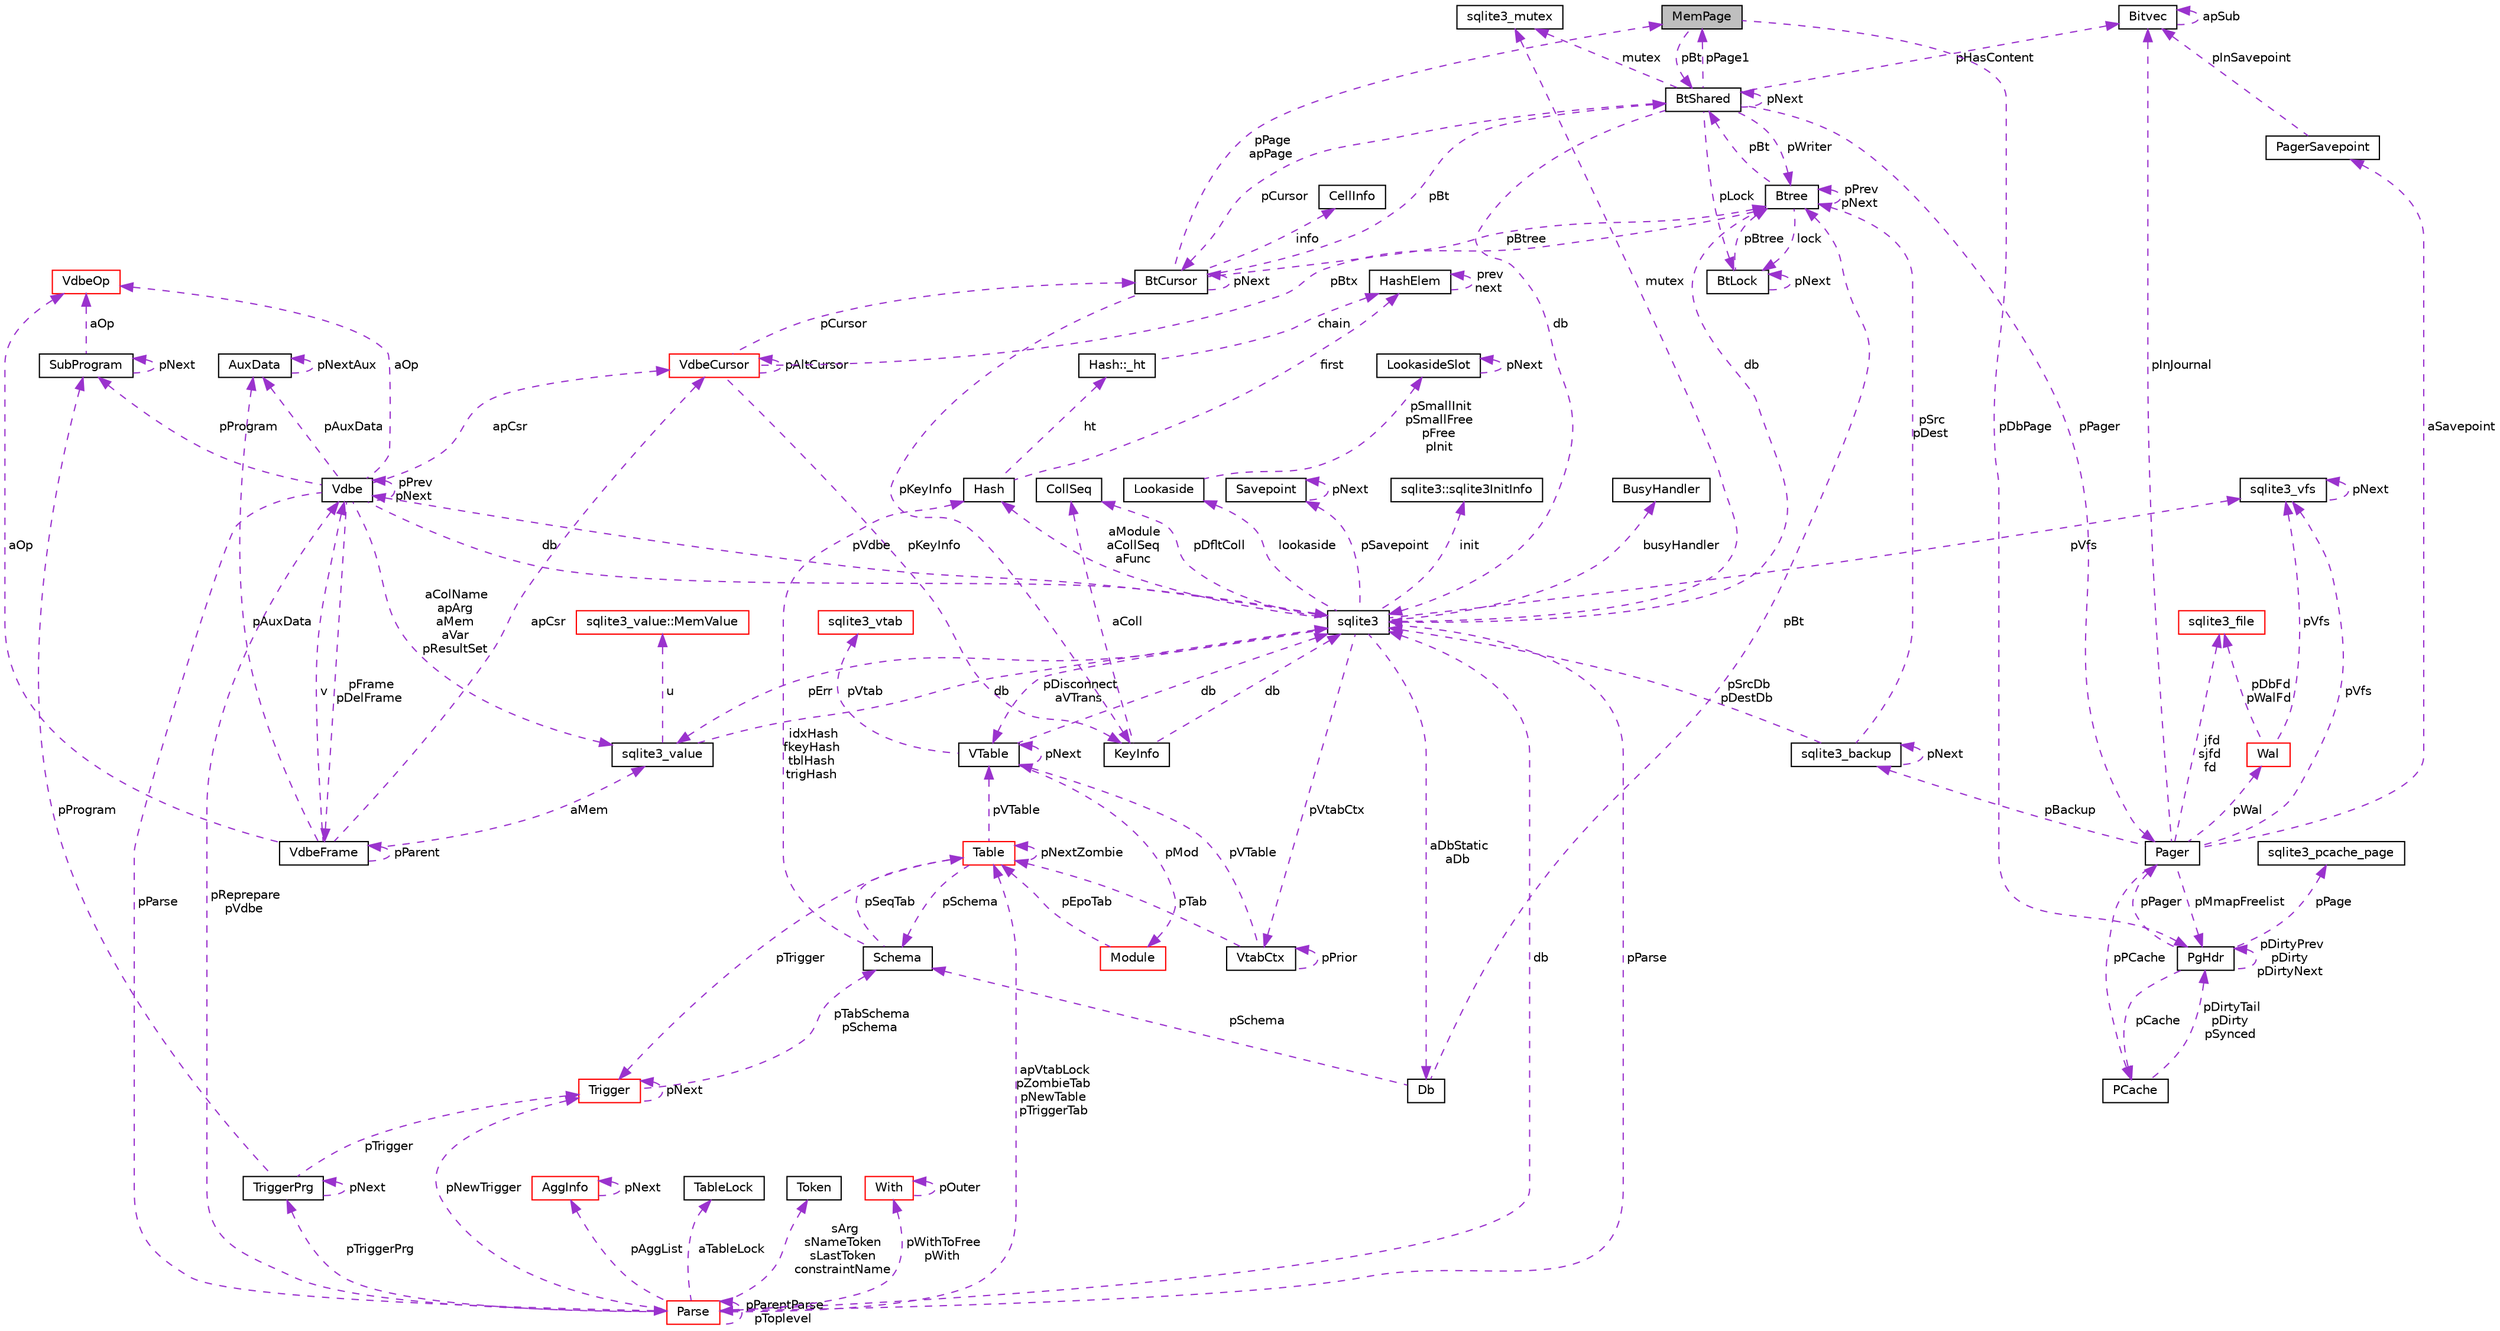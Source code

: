 digraph "MemPage"
{
 // LATEX_PDF_SIZE
  edge [fontname="Helvetica",fontsize="10",labelfontname="Helvetica",labelfontsize="10"];
  node [fontname="Helvetica",fontsize="10",shape=record];
  Node1 [label="MemPage",height=0.2,width=0.4,color="black", fillcolor="grey75", style="filled", fontcolor="black",tooltip=" "];
  Node2 -> Node1 [dir="back",color="darkorchid3",fontsize="10",style="dashed",label=" pBt" ,fontname="Helvetica"];
  Node2 [label="BtShared",height=0.2,width=0.4,color="black", fillcolor="white", style="filled",URL="$structBtShared.html",tooltip=" "];
  Node3 -> Node2 [dir="back",color="darkorchid3",fontsize="10",style="dashed",label=" pCursor" ,fontname="Helvetica"];
  Node3 [label="BtCursor",height=0.2,width=0.4,color="black", fillcolor="white", style="filled",URL="$structBtCursor.html",tooltip=" "];
  Node3 -> Node3 [dir="back",color="darkorchid3",fontsize="10",style="dashed",label=" pNext" ,fontname="Helvetica"];
  Node4 -> Node3 [dir="back",color="darkorchid3",fontsize="10",style="dashed",label=" info" ,fontname="Helvetica"];
  Node4 [label="CellInfo",height=0.2,width=0.4,color="black", fillcolor="white", style="filled",URL="$structCellInfo.html",tooltip=" "];
  Node2 -> Node3 [dir="back",color="darkorchid3",fontsize="10",style="dashed",label=" pBt" ,fontname="Helvetica"];
  Node1 -> Node3 [dir="back",color="darkorchid3",fontsize="10",style="dashed",label=" pPage\napPage" ,fontname="Helvetica"];
  Node5 -> Node3 [dir="back",color="darkorchid3",fontsize="10",style="dashed",label=" pKeyInfo" ,fontname="Helvetica"];
  Node5 [label="KeyInfo",height=0.2,width=0.4,color="black", fillcolor="white", style="filled",URL="$structKeyInfo.html",tooltip=" "];
  Node6 -> Node5 [dir="back",color="darkorchid3",fontsize="10",style="dashed",label=" db" ,fontname="Helvetica"];
  Node6 [label="sqlite3",height=0.2,width=0.4,color="black", fillcolor="white", style="filled",URL="$structsqlite3.html",tooltip=" "];
  Node7 -> Node6 [dir="back",color="darkorchid3",fontsize="10",style="dashed",label=" pVdbe" ,fontname="Helvetica"];
  Node7 [label="Vdbe",height=0.2,width=0.4,color="black", fillcolor="white", style="filled",URL="$structVdbe.html",tooltip=" "];
  Node7 -> Node7 [dir="back",color="darkorchid3",fontsize="10",style="dashed",label=" pPrev\npNext" ,fontname="Helvetica"];
  Node6 -> Node7 [dir="back",color="darkorchid3",fontsize="10",style="dashed",label=" db" ,fontname="Helvetica"];
  Node8 -> Node7 [dir="back",color="darkorchid3",fontsize="10",style="dashed",label=" aColName\napArg\naMem\naVar\npResultSet" ,fontname="Helvetica"];
  Node8 [label="sqlite3_value",height=0.2,width=0.4,color="black", fillcolor="white", style="filled",URL="$structsqlite3__value.html",tooltip=" "];
  Node6 -> Node8 [dir="back",color="darkorchid3",fontsize="10",style="dashed",label=" db" ,fontname="Helvetica"];
  Node9 -> Node8 [dir="back",color="darkorchid3",fontsize="10",style="dashed",label=" u" ,fontname="Helvetica"];
  Node9 [label="sqlite3_value::MemValue",height=0.2,width=0.4,color="red", fillcolor="white", style="filled",URL="$unionsqlite3__value_1_1MemValue.html",tooltip=" "];
  Node12 -> Node7 [dir="back",color="darkorchid3",fontsize="10",style="dashed",label=" pFrame\npDelFrame" ,fontname="Helvetica"];
  Node12 [label="VdbeFrame",height=0.2,width=0.4,color="black", fillcolor="white", style="filled",URL="$structVdbeFrame.html",tooltip=" "];
  Node7 -> Node12 [dir="back",color="darkorchid3",fontsize="10",style="dashed",label=" v" ,fontname="Helvetica"];
  Node8 -> Node12 [dir="back",color="darkorchid3",fontsize="10",style="dashed",label=" aMem" ,fontname="Helvetica"];
  Node12 -> Node12 [dir="back",color="darkorchid3",fontsize="10",style="dashed",label=" pParent" ,fontname="Helvetica"];
  Node13 -> Node12 [dir="back",color="darkorchid3",fontsize="10",style="dashed",label=" pAuxData" ,fontname="Helvetica"];
  Node13 [label="AuxData",height=0.2,width=0.4,color="black", fillcolor="white", style="filled",URL="$structAuxData.html",tooltip=" "];
  Node13 -> Node13 [dir="back",color="darkorchid3",fontsize="10",style="dashed",label=" pNextAux" ,fontname="Helvetica"];
  Node14 -> Node12 [dir="back",color="darkorchid3",fontsize="10",style="dashed",label=" apCsr" ,fontname="Helvetica"];
  Node14 [label="VdbeCursor",height=0.2,width=0.4,color="red", fillcolor="white", style="filled",URL="$structVdbeCursor.html",tooltip=" "];
  Node3 -> Node14 [dir="back",color="darkorchid3",fontsize="10",style="dashed",label=" pCursor" ,fontname="Helvetica"];
  Node14 -> Node14 [dir="back",color="darkorchid3",fontsize="10",style="dashed",label=" pAltCursor" ,fontname="Helvetica"];
  Node5 -> Node14 [dir="back",color="darkorchid3",fontsize="10",style="dashed",label=" pKeyInfo" ,fontname="Helvetica"];
  Node30 -> Node14 [dir="back",color="darkorchid3",fontsize="10",style="dashed",label=" pBtx" ,fontname="Helvetica"];
  Node30 [label="Btree",height=0.2,width=0.4,color="black", fillcolor="white", style="filled",URL="$structBtree.html",tooltip=" "];
  Node2 -> Node30 [dir="back",color="darkorchid3",fontsize="10",style="dashed",label=" pBt" ,fontname="Helvetica"];
  Node6 -> Node30 [dir="back",color="darkorchid3",fontsize="10",style="dashed",label=" db" ,fontname="Helvetica"];
  Node31 -> Node30 [dir="back",color="darkorchid3",fontsize="10",style="dashed",label=" lock" ,fontname="Helvetica"];
  Node31 [label="BtLock",height=0.2,width=0.4,color="black", fillcolor="white", style="filled",URL="$structBtLock.html",tooltip=" "];
  Node31 -> Node31 [dir="back",color="darkorchid3",fontsize="10",style="dashed",label=" pNext" ,fontname="Helvetica"];
  Node30 -> Node31 [dir="back",color="darkorchid3",fontsize="10",style="dashed",label=" pBtree" ,fontname="Helvetica"];
  Node30 -> Node30 [dir="back",color="darkorchid3",fontsize="10",style="dashed",label=" pPrev\npNext" ,fontname="Helvetica"];
  Node32 -> Node12 [dir="back",color="darkorchid3",fontsize="10",style="dashed",label=" aOp" ,fontname="Helvetica"];
  Node32 [label="VdbeOp",height=0.2,width=0.4,color="red", fillcolor="white", style="filled",URL="$structVdbeOp.html",tooltip=" "];
  Node13 -> Node7 [dir="back",color="darkorchid3",fontsize="10",style="dashed",label=" pAuxData" ,fontname="Helvetica"];
  Node63 -> Node7 [dir="back",color="darkorchid3",fontsize="10",style="dashed",label=" pProgram" ,fontname="Helvetica"];
  Node63 [label="SubProgram",height=0.2,width=0.4,color="black", fillcolor="white", style="filled",URL="$structSubProgram.html",tooltip=" "];
  Node63 -> Node63 [dir="back",color="darkorchid3",fontsize="10",style="dashed",label=" pNext" ,fontname="Helvetica"];
  Node32 -> Node63 [dir="back",color="darkorchid3",fontsize="10",style="dashed",label=" aOp" ,fontname="Helvetica"];
  Node14 -> Node7 [dir="back",color="darkorchid3",fontsize="10",style="dashed",label=" apCsr" ,fontname="Helvetica"];
  Node65 -> Node7 [dir="back",color="darkorchid3",fontsize="10",style="dashed",label=" pParse" ,fontname="Helvetica"];
  Node65 [label="Parse",height=0.2,width=0.4,color="red", fillcolor="white", style="filled",URL="$structParse.html",tooltip=" "];
  Node44 -> Node65 [dir="back",color="darkorchid3",fontsize="10",style="dashed",label=" pAggList" ,fontname="Helvetica"];
  Node44 [label="AggInfo",height=0.2,width=0.4,color="red", fillcolor="white", style="filled",URL="$structAggInfo.html",tooltip=" "];
  Node44 -> Node44 [dir="back",color="darkorchid3",fontsize="10",style="dashed",label=" pNext" ,fontname="Helvetica"];
  Node7 -> Node65 [dir="back",color="darkorchid3",fontsize="10",style="dashed",label=" pReprepare\npVdbe" ,fontname="Helvetica"];
  Node6 -> Node65 [dir="back",color="darkorchid3",fontsize="10",style="dashed",label=" db" ,fontname="Helvetica"];
  Node66 -> Node65 [dir="back",color="darkorchid3",fontsize="10",style="dashed",label=" aTableLock" ,fontname="Helvetica"];
  Node66 [label="TableLock",height=0.2,width=0.4,color="black", fillcolor="white", style="filled",URL="$structTableLock.html",tooltip=" "];
  Node67 -> Node65 [dir="back",color="darkorchid3",fontsize="10",style="dashed",label=" sArg\nsNameToken\nsLastToken\nconstraintName" ,fontname="Helvetica"];
  Node67 [label="Token",height=0.2,width=0.4,color="black", fillcolor="white", style="filled",URL="$structToken.html",tooltip=" "];
  Node50 -> Node65 [dir="back",color="darkorchid3",fontsize="10",style="dashed",label=" pWithToFree\npWith" ,fontname="Helvetica"];
  Node50 [label="With",height=0.2,width=0.4,color="red", fillcolor="white", style="filled",URL="$structWith.html",tooltip=" "];
  Node50 -> Node50 [dir="back",color="darkorchid3",fontsize="10",style="dashed",label=" pOuter" ,fontname="Helvetica"];
  Node37 -> Node65 [dir="back",color="darkorchid3",fontsize="10",style="dashed",label=" apVtabLock\npZombieTab\npNewTable\npTriggerTab" ,fontname="Helvetica"];
  Node37 [label="Table",height=0.2,width=0.4,color="red", fillcolor="white", style="filled",URL="$structTable.html",tooltip=" "];
  Node38 -> Node37 [dir="back",color="darkorchid3",fontsize="10",style="dashed",label=" pSchema" ,fontname="Helvetica"];
  Node38 [label="Schema",height=0.2,width=0.4,color="black", fillcolor="white", style="filled",URL="$structSchema.html",tooltip=" "];
  Node37 -> Node38 [dir="back",color="darkorchid3",fontsize="10",style="dashed",label=" pSeqTab" ,fontname="Helvetica"];
  Node39 -> Node38 [dir="back",color="darkorchid3",fontsize="10",style="dashed",label=" idxHash\nfkeyHash\ntblHash\ntrigHash" ,fontname="Helvetica"];
  Node39 [label="Hash",height=0.2,width=0.4,color="black", fillcolor="white", style="filled",URL="$structHash.html",tooltip=" "];
  Node40 -> Node39 [dir="back",color="darkorchid3",fontsize="10",style="dashed",label=" ht" ,fontname="Helvetica"];
  Node40 [label="Hash::_ht",height=0.2,width=0.4,color="black", fillcolor="white", style="filled",URL="$structHash_1_1__ht.html",tooltip=" "];
  Node41 -> Node40 [dir="back",color="darkorchid3",fontsize="10",style="dashed",label=" chain" ,fontname="Helvetica"];
  Node41 [label="HashElem",height=0.2,width=0.4,color="black", fillcolor="white", style="filled",URL="$structHashElem.html",tooltip=" "];
  Node41 -> Node41 [dir="back",color="darkorchid3",fontsize="10",style="dashed",label=" prev\nnext" ,fontname="Helvetica"];
  Node41 -> Node39 [dir="back",color="darkorchid3",fontsize="10",style="dashed",label=" first" ,fontname="Helvetica"];
  Node35 -> Node37 [dir="back",color="darkorchid3",fontsize="10",style="dashed",label=" pVTable" ,fontname="Helvetica"];
  Node35 [label="VTable",height=0.2,width=0.4,color="black", fillcolor="white", style="filled",URL="$structVTable.html",tooltip=" "];
  Node6 -> Node35 [dir="back",color="darkorchid3",fontsize="10",style="dashed",label=" db" ,fontname="Helvetica"];
  Node35 -> Node35 [dir="back",color="darkorchid3",fontsize="10",style="dashed",label=" pNext" ,fontname="Helvetica"];
  Node36 -> Node35 [dir="back",color="darkorchid3",fontsize="10",style="dashed",label=" pMod" ,fontname="Helvetica"];
  Node36 [label="Module",height=0.2,width=0.4,color="red", fillcolor="white", style="filled",URL="$structModule.html",tooltip=" "];
  Node37 -> Node36 [dir="back",color="darkorchid3",fontsize="10",style="dashed",label=" pEpoTab" ,fontname="Helvetica"];
  Node16 -> Node35 [dir="back",color="darkorchid3",fontsize="10",style="dashed",label=" pVtab" ,fontname="Helvetica"];
  Node16 [label="sqlite3_vtab",height=0.2,width=0.4,color="red", fillcolor="white", style="filled",URL="$structsqlite3__vtab.html",tooltip=" "];
  Node37 -> Node37 [dir="back",color="darkorchid3",fontsize="10",style="dashed",label=" pNextZombie" ,fontname="Helvetica"];
  Node60 -> Node37 [dir="back",color="darkorchid3",fontsize="10",style="dashed",label=" pTrigger" ,fontname="Helvetica"];
  Node60 [label="Trigger",height=0.2,width=0.4,color="red", fillcolor="white", style="filled",URL="$structTrigger.html",tooltip=" "];
  Node38 -> Node60 [dir="back",color="darkorchid3",fontsize="10",style="dashed",label=" pTabSchema\npSchema" ,fontname="Helvetica"];
  Node60 -> Node60 [dir="back",color="darkorchid3",fontsize="10",style="dashed",label=" pNext" ,fontname="Helvetica"];
  Node60 -> Node65 [dir="back",color="darkorchid3",fontsize="10",style="dashed",label=" pNewTrigger" ,fontname="Helvetica"];
  Node68 -> Node65 [dir="back",color="darkorchid3",fontsize="10",style="dashed",label=" pTriggerPrg" ,fontname="Helvetica"];
  Node68 [label="TriggerPrg",height=0.2,width=0.4,color="black", fillcolor="white", style="filled",URL="$structTriggerPrg.html",tooltip=" "];
  Node63 -> Node68 [dir="back",color="darkorchid3",fontsize="10",style="dashed",label=" pProgram" ,fontname="Helvetica"];
  Node60 -> Node68 [dir="back",color="darkorchid3",fontsize="10",style="dashed",label=" pTrigger" ,fontname="Helvetica"];
  Node68 -> Node68 [dir="back",color="darkorchid3",fontsize="10",style="dashed",label=" pNext" ,fontname="Helvetica"];
  Node65 -> Node65 [dir="back",color="darkorchid3",fontsize="10",style="dashed",label=" pParentParse\npToplevel" ,fontname="Helvetica"];
  Node32 -> Node7 [dir="back",color="darkorchid3",fontsize="10",style="dashed",label=" aOp" ,fontname="Helvetica"];
  Node71 -> Node6 [dir="back",color="darkorchid3",fontsize="10",style="dashed",label=" pSavepoint" ,fontname="Helvetica"];
  Node71 [label="Savepoint",height=0.2,width=0.4,color="black", fillcolor="white", style="filled",URL="$structSavepoint.html",tooltip=" "];
  Node71 -> Node71 [dir="back",color="darkorchid3",fontsize="10",style="dashed",label=" pNext" ,fontname="Helvetica"];
  Node72 -> Node6 [dir="back",color="darkorchid3",fontsize="10",style="dashed",label=" lookaside" ,fontname="Helvetica"];
  Node72 [label="Lookaside",height=0.2,width=0.4,color="black", fillcolor="white", style="filled",URL="$structLookaside.html",tooltip=" "];
  Node73 -> Node72 [dir="back",color="darkorchid3",fontsize="10",style="dashed",label=" pSmallInit\npSmallFree\npFree\npInit" ,fontname="Helvetica"];
  Node73 [label="LookasideSlot",height=0.2,width=0.4,color="black", fillcolor="white", style="filled",URL="$structLookasideSlot.html",tooltip=" "];
  Node73 -> Node73 [dir="back",color="darkorchid3",fontsize="10",style="dashed",label=" pNext" ,fontname="Helvetica"];
  Node8 -> Node6 [dir="back",color="darkorchid3",fontsize="10",style="dashed",label=" pErr" ,fontname="Helvetica"];
  Node74 -> Node6 [dir="back",color="darkorchid3",fontsize="10",style="dashed",label=" mutex" ,fontname="Helvetica"];
  Node74 [label="sqlite3_mutex",height=0.2,width=0.4,color="black", fillcolor="white", style="filled",URL="$structsqlite3__mutex.html",tooltip=" "];
  Node75 -> Node6 [dir="back",color="darkorchid3",fontsize="10",style="dashed",label=" pVfs" ,fontname="Helvetica"];
  Node75 [label="sqlite3_vfs",height=0.2,width=0.4,color="black", fillcolor="white", style="filled",URL="$structsqlite3__vfs.html",tooltip=" "];
  Node75 -> Node75 [dir="back",color="darkorchid3",fontsize="10",style="dashed",label=" pNext" ,fontname="Helvetica"];
  Node76 -> Node6 [dir="back",color="darkorchid3",fontsize="10",style="dashed",label=" init" ,fontname="Helvetica"];
  Node76 [label="sqlite3::sqlite3InitInfo",height=0.2,width=0.4,color="black", fillcolor="white", style="filled",URL="$structsqlite3_1_1sqlite3InitInfo.html",tooltip=" "];
  Node77 -> Node6 [dir="back",color="darkorchid3",fontsize="10",style="dashed",label=" busyHandler" ,fontname="Helvetica"];
  Node77 [label="BusyHandler",height=0.2,width=0.4,color="black", fillcolor="white", style="filled",URL="$structBusyHandler.html",tooltip=" "];
  Node78 -> Node6 [dir="back",color="darkorchid3",fontsize="10",style="dashed",label=" pVtabCtx" ,fontname="Helvetica"];
  Node78 [label="VtabCtx",height=0.2,width=0.4,color="black", fillcolor="white", style="filled",URL="$structVtabCtx.html",tooltip=" "];
  Node78 -> Node78 [dir="back",color="darkorchid3",fontsize="10",style="dashed",label=" pPrior" ,fontname="Helvetica"];
  Node35 -> Node78 [dir="back",color="darkorchid3",fontsize="10",style="dashed",label=" pVTable" ,fontname="Helvetica"];
  Node37 -> Node78 [dir="back",color="darkorchid3",fontsize="10",style="dashed",label=" pTab" ,fontname="Helvetica"];
  Node34 -> Node6 [dir="back",color="darkorchid3",fontsize="10",style="dashed",label=" pDfltColl" ,fontname="Helvetica"];
  Node34 [label="CollSeq",height=0.2,width=0.4,color="black", fillcolor="white", style="filled",URL="$structCollSeq.html",tooltip=" "];
  Node35 -> Node6 [dir="back",color="darkorchid3",fontsize="10",style="dashed",label=" pDisconnect\naVTrans" ,fontname="Helvetica"];
  Node79 -> Node6 [dir="back",color="darkorchid3",fontsize="10",style="dashed",label=" aDbStatic\naDb" ,fontname="Helvetica"];
  Node79 [label="Db",height=0.2,width=0.4,color="black", fillcolor="white", style="filled",URL="$structDb.html",tooltip=" "];
  Node38 -> Node79 [dir="back",color="darkorchid3",fontsize="10",style="dashed",label=" pSchema" ,fontname="Helvetica"];
  Node30 -> Node79 [dir="back",color="darkorchid3",fontsize="10",style="dashed",label=" pBt" ,fontname="Helvetica"];
  Node39 -> Node6 [dir="back",color="darkorchid3",fontsize="10",style="dashed",label=" aModule\naCollSeq\naFunc" ,fontname="Helvetica"];
  Node65 -> Node6 [dir="back",color="darkorchid3",fontsize="10",style="dashed",label=" pParse" ,fontname="Helvetica"];
  Node34 -> Node5 [dir="back",color="darkorchid3",fontsize="10",style="dashed",label=" aColl" ,fontname="Helvetica"];
  Node30 -> Node3 [dir="back",color="darkorchid3",fontsize="10",style="dashed",label=" pBtree" ,fontname="Helvetica"];
  Node2 -> Node2 [dir="back",color="darkorchid3",fontsize="10",style="dashed",label=" pNext" ,fontname="Helvetica"];
  Node6 -> Node2 [dir="back",color="darkorchid3",fontsize="10",style="dashed",label=" db" ,fontname="Helvetica"];
  Node80 -> Node2 [dir="back",color="darkorchid3",fontsize="10",style="dashed",label=" pHasContent" ,fontname="Helvetica"];
  Node80 [label="Bitvec",height=0.2,width=0.4,color="black", fillcolor="white", style="filled",URL="$structBitvec.html",tooltip=" "];
  Node80 -> Node80 [dir="back",color="darkorchid3",fontsize="10",style="dashed",label=" apSub" ,fontname="Helvetica"];
  Node74 -> Node2 [dir="back",color="darkorchid3",fontsize="10",style="dashed",label=" mutex" ,fontname="Helvetica"];
  Node31 -> Node2 [dir="back",color="darkorchid3",fontsize="10",style="dashed",label=" pLock" ,fontname="Helvetica"];
  Node1 -> Node2 [dir="back",color="darkorchid3",fontsize="10",style="dashed",label=" pPage1" ,fontname="Helvetica"];
  Node30 -> Node2 [dir="back",color="darkorchid3",fontsize="10",style="dashed",label=" pWriter" ,fontname="Helvetica"];
  Node81 -> Node2 [dir="back",color="darkorchid3",fontsize="10",style="dashed",label=" pPager" ,fontname="Helvetica"];
  Node81 [label="Pager",height=0.2,width=0.4,color="black", fillcolor="white", style="filled",URL="$structPager.html",tooltip=" "];
  Node82 -> Node81 [dir="back",color="darkorchid3",fontsize="10",style="dashed",label=" pPCache" ,fontname="Helvetica"];
  Node82 [label="PCache",height=0.2,width=0.4,color="black", fillcolor="white", style="filled",URL="$structPCache.html",tooltip=" "];
  Node83 -> Node82 [dir="back",color="darkorchid3",fontsize="10",style="dashed",label=" pDirtyTail\npDirty\npSynced" ,fontname="Helvetica"];
  Node83 [label="PgHdr",height=0.2,width=0.4,color="black", fillcolor="white", style="filled",URL="$structPgHdr.html",tooltip=" "];
  Node84 -> Node83 [dir="back",color="darkorchid3",fontsize="10",style="dashed",label=" pPage" ,fontname="Helvetica"];
  Node84 [label="sqlite3_pcache_page",height=0.2,width=0.4,color="black", fillcolor="white", style="filled",URL="$structsqlite3__pcache__page.html",tooltip=" "];
  Node82 -> Node83 [dir="back",color="darkorchid3",fontsize="10",style="dashed",label=" pCache" ,fontname="Helvetica"];
  Node83 -> Node83 [dir="back",color="darkorchid3",fontsize="10",style="dashed",label=" pDirtyPrev\npDirty\npDirtyNext" ,fontname="Helvetica"];
  Node81 -> Node83 [dir="back",color="darkorchid3",fontsize="10",style="dashed",label=" pPager" ,fontname="Helvetica"];
  Node85 -> Node81 [dir="back",color="darkorchid3",fontsize="10",style="dashed",label=" pBackup" ,fontname="Helvetica"];
  Node85 [label="sqlite3_backup",height=0.2,width=0.4,color="black", fillcolor="white", style="filled",URL="$structsqlite3__backup.html",tooltip=" "];
  Node85 -> Node85 [dir="back",color="darkorchid3",fontsize="10",style="dashed",label=" pNext" ,fontname="Helvetica"];
  Node6 -> Node85 [dir="back",color="darkorchid3",fontsize="10",style="dashed",label=" pSrcDb\npDestDb" ,fontname="Helvetica"];
  Node30 -> Node85 [dir="back",color="darkorchid3",fontsize="10",style="dashed",label=" pSrc\npDest" ,fontname="Helvetica"];
  Node80 -> Node81 [dir="back",color="darkorchid3",fontsize="10",style="dashed",label=" pInJournal" ,fontname="Helvetica"];
  Node23 -> Node81 [dir="back",color="darkorchid3",fontsize="10",style="dashed",label=" jfd\nsjfd\nfd" ,fontname="Helvetica"];
  Node23 [label="sqlite3_file",height=0.2,width=0.4,color="red", fillcolor="white", style="filled",URL="$structsqlite3__file.html",tooltip=" "];
  Node75 -> Node81 [dir="back",color="darkorchid3",fontsize="10",style="dashed",label=" pVfs" ,fontname="Helvetica"];
  Node83 -> Node81 [dir="back",color="darkorchid3",fontsize="10",style="dashed",label=" pMmapFreelist" ,fontname="Helvetica"];
  Node86 -> Node81 [dir="back",color="darkorchid3",fontsize="10",style="dashed",label=" pWal" ,fontname="Helvetica"];
  Node86 [label="Wal",height=0.2,width=0.4,color="red", fillcolor="white", style="filled",URL="$structWal.html",tooltip=" "];
  Node23 -> Node86 [dir="back",color="darkorchid3",fontsize="10",style="dashed",label=" pDbFd\npWalFd" ,fontname="Helvetica"];
  Node75 -> Node86 [dir="back",color="darkorchid3",fontsize="10",style="dashed",label=" pVfs" ,fontname="Helvetica"];
  Node88 -> Node81 [dir="back",color="darkorchid3",fontsize="10",style="dashed",label=" aSavepoint" ,fontname="Helvetica"];
  Node88 [label="PagerSavepoint",height=0.2,width=0.4,color="black", fillcolor="white", style="filled",URL="$structPagerSavepoint.html",tooltip=" "];
  Node80 -> Node88 [dir="back",color="darkorchid3",fontsize="10",style="dashed",label=" pInSavepoint" ,fontname="Helvetica"];
  Node83 -> Node1 [dir="back",color="darkorchid3",fontsize="10",style="dashed",label=" pDbPage" ,fontname="Helvetica"];
}
